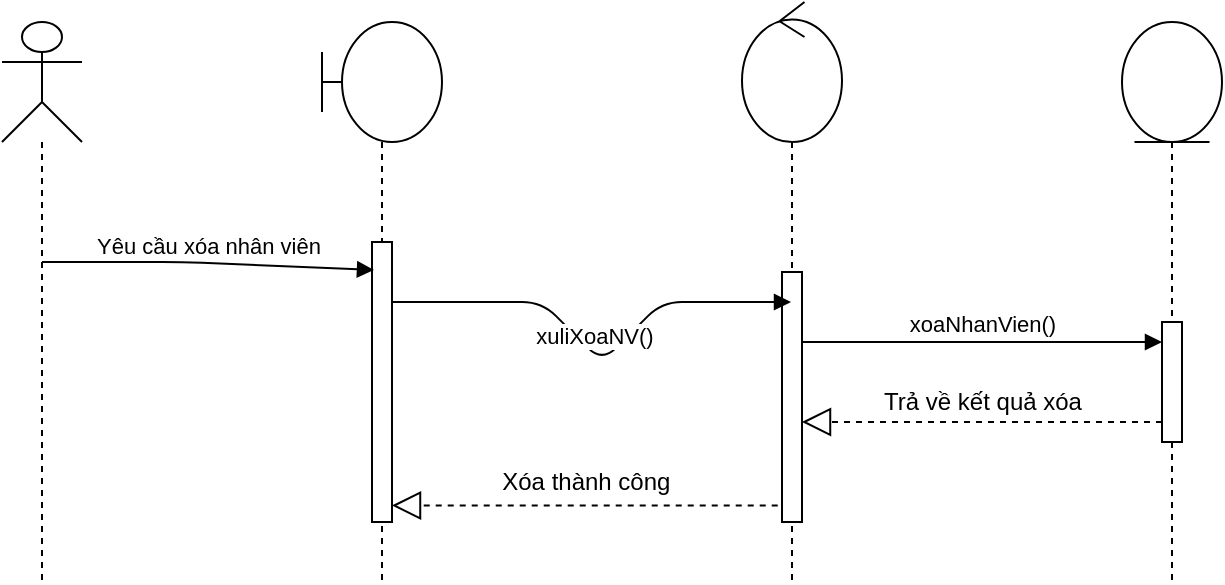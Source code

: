 <mxfile version="14.4.3" type="device"><diagram id="u9eVthzeZOgLJ0Lgkr36" name="Page-1"><mxGraphModel dx="852" dy="494" grid="1" gridSize="10" guides="1" tooltips="1" connect="1" arrows="1" fold="1" page="1" pageScale="1" pageWidth="850" pageHeight="1100" math="0" shadow="0"><root><mxCell id="0"/><mxCell id="1" parent="0"/><mxCell id="pzbvf67-MjLvShWRGS7i-1" value="" style="shape=umlLifeline;participant=umlActor;perimeter=lifelinePerimeter;whiteSpace=wrap;html=1;container=1;collapsible=0;recursiveResize=0;verticalAlign=top;spacingTop=36;outlineConnect=0;size=60;" parent="1" vertex="1"><mxGeometry x="120" y="40" width="40" height="280" as="geometry"/></mxCell><mxCell id="pzbvf67-MjLvShWRGS7i-2" value="" style="shape=umlLifeline;participant=umlBoundary;perimeter=lifelinePerimeter;whiteSpace=wrap;html=1;container=1;collapsible=0;recursiveResize=0;verticalAlign=top;spacingTop=36;outlineConnect=0;size=60;" parent="1" vertex="1"><mxGeometry x="280" y="40" width="60" height="280" as="geometry"/></mxCell><mxCell id="pzbvf67-MjLvShWRGS7i-15" value="" style="html=1;points=[];perimeter=orthogonalPerimeter;" parent="pzbvf67-MjLvShWRGS7i-2" vertex="1"><mxGeometry x="25" y="110" width="10" height="140" as="geometry"/></mxCell><mxCell id="pzbvf67-MjLvShWRGS7i-3" value="" style="shape=umlLifeline;participant=umlControl;perimeter=lifelinePerimeter;whiteSpace=wrap;html=1;container=1;collapsible=0;recursiveResize=0;verticalAlign=top;spacingTop=36;outlineConnect=0;size=70;" parent="1" vertex="1"><mxGeometry x="490" y="30" width="50" height="290" as="geometry"/></mxCell><mxCell id="Xdeu35fakjSrkaryoBzd-1" value="" style="html=1;points=[];perimeter=orthogonalPerimeter;" parent="pzbvf67-MjLvShWRGS7i-3" vertex="1"><mxGeometry x="20" y="135" width="10" height="125" as="geometry"/></mxCell><mxCell id="pzbvf67-MjLvShWRGS7i-4" value="" style="shape=umlLifeline;participant=umlEntity;perimeter=lifelinePerimeter;whiteSpace=wrap;html=1;container=1;collapsible=0;recursiveResize=0;verticalAlign=top;spacingTop=36;outlineConnect=0;size=60;" parent="1" vertex="1"><mxGeometry x="680" y="40" width="50" height="280" as="geometry"/></mxCell><mxCell id="pzbvf67-MjLvShWRGS7i-16" value="" style="html=1;points=[];perimeter=orthogonalPerimeter;" parent="pzbvf67-MjLvShWRGS7i-4" vertex="1"><mxGeometry x="20" y="150" width="10" height="60" as="geometry"/></mxCell><mxCell id="pzbvf67-MjLvShWRGS7i-5" value="Yêu cầu xóa nhân viên" style="html=1;verticalAlign=bottom;endArrow=block;entryX=0.1;entryY=0.1;entryDx=0;entryDy=0;entryPerimeter=0;" parent="1" source="pzbvf67-MjLvShWRGS7i-1" target="pzbvf67-MjLvShWRGS7i-15" edge="1"><mxGeometry width="80" relative="1" as="geometry"><mxPoint x="380" y="260" as="sourcePoint"/><mxPoint x="300" y="160" as="targetPoint"/><Array as="points"><mxPoint x="210" y="160"/></Array></mxGeometry></mxCell><mxCell id="pzbvf67-MjLvShWRGS7i-10" value="xuliXoaNV()" style="html=1;verticalAlign=bottom;endArrow=block;" parent="1" source="pzbvf67-MjLvShWRGS7i-15" target="pzbvf67-MjLvShWRGS7i-3" edge="1"><mxGeometry width="80" relative="1" as="geometry"><mxPoint x="320" y="180" as="sourcePoint"/><mxPoint x="460" y="260" as="targetPoint"/><Array as="points"><mxPoint x="390" y="180"/><mxPoint x="420" y="210"/><mxPoint x="450" y="180"/></Array></mxGeometry></mxCell><mxCell id="pzbvf67-MjLvShWRGS7i-11" value="xoaNhanVien()" style="html=1;verticalAlign=bottom;endArrow=block;" parent="1" edge="1"><mxGeometry width="80" relative="1" as="geometry"><mxPoint x="520" y="200" as="sourcePoint"/><mxPoint x="700" y="200" as="targetPoint"/><Array as="points"><mxPoint x="550" y="200"/><mxPoint x="600" y="200"/><mxPoint x="670" y="200"/></Array></mxGeometry></mxCell><mxCell id="pzbvf67-MjLvShWRGS7i-13" value="" style="endArrow=block;dashed=1;endFill=0;endSize=12;html=1;" parent="1" edge="1"><mxGeometry width="160" relative="1" as="geometry"><mxPoint x="700" y="240" as="sourcePoint"/><mxPoint x="520" y="240" as="targetPoint"/><Array as="points"><mxPoint x="610" y="240"/><mxPoint x="560" y="240"/></Array></mxGeometry></mxCell><mxCell id="pzbvf67-MjLvShWRGS7i-14" value="Trả về kết quả xóa" style="text;html=1;align=center;verticalAlign=middle;resizable=0;points=[];autosize=1;" parent="1" vertex="1"><mxGeometry x="555" y="220" width="110" height="20" as="geometry"/></mxCell><mxCell id="Xdeu35fakjSrkaryoBzd-2" value="" style="endArrow=block;dashed=1;endFill=0;endSize=12;html=1;exitX=-0.214;exitY=0.934;exitDx=0;exitDy=0;exitPerimeter=0;" parent="1" source="Xdeu35fakjSrkaryoBzd-1" target="pzbvf67-MjLvShWRGS7i-15" edge="1"><mxGeometry width="160" relative="1" as="geometry"><mxPoint x="400" y="280" as="sourcePoint"/><mxPoint x="320" y="282" as="targetPoint"/></mxGeometry></mxCell><mxCell id="Xdeu35fakjSrkaryoBzd-3" value="&amp;nbsp;Xóa thành công" style="text;html=1;align=center;verticalAlign=middle;resizable=0;points=[];autosize=1;" parent="1" vertex="1"><mxGeometry x="360" y="260" width="100" height="20" as="geometry"/></mxCell></root></mxGraphModel></diagram></mxfile>